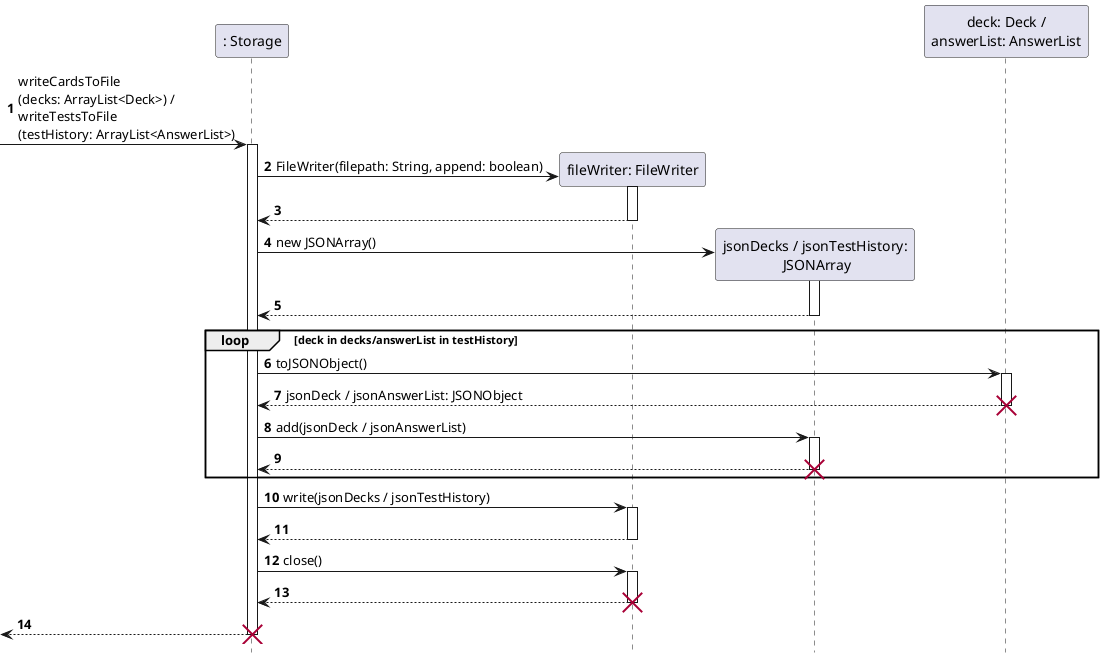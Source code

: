 @startuml
hide footbox
autonumber
participant ": Storage" as Storage
participant "fileWriter: FileWriter" as File
participant "jsonDecks / jsonTestHistory:\n JSONArray" as JSON
participant "deck: Deck /\nanswerList: AnswerList" as Object
[-> Storage: writeCardsToFile\n(decks: ArrayList<Deck>) /\nwriteTestsToFile\n(testHistory: ArrayList<AnswerList>)
activate Storage

Storage -> File **: FileWriter(filepath: String, append: boolean)
activate File

File --> Storage
deactivate File

Storage->JSON**: new JSONArray()
activate JSON

Storage<--JSON
deactivate JSON

loop deck in decks/answerList in testHistory

Storage->Object: toJSONObject()
activate Object

Storage<--Object: jsonDeck / jsonAnswerList: JSONObject
destroy Object

Storage->JSON: add(jsonDeck / jsonAnswerList)
activate JSON

Storage<--JSON
destroy JSON

end

Storage->File: write(jsonDecks / jsonTestHistory)
activate File

File --> Storage
deactivate File

Storage->File: close()
activate File

File --> Storage
destroy File

[<-- Storage
destroy Storage
@enduml